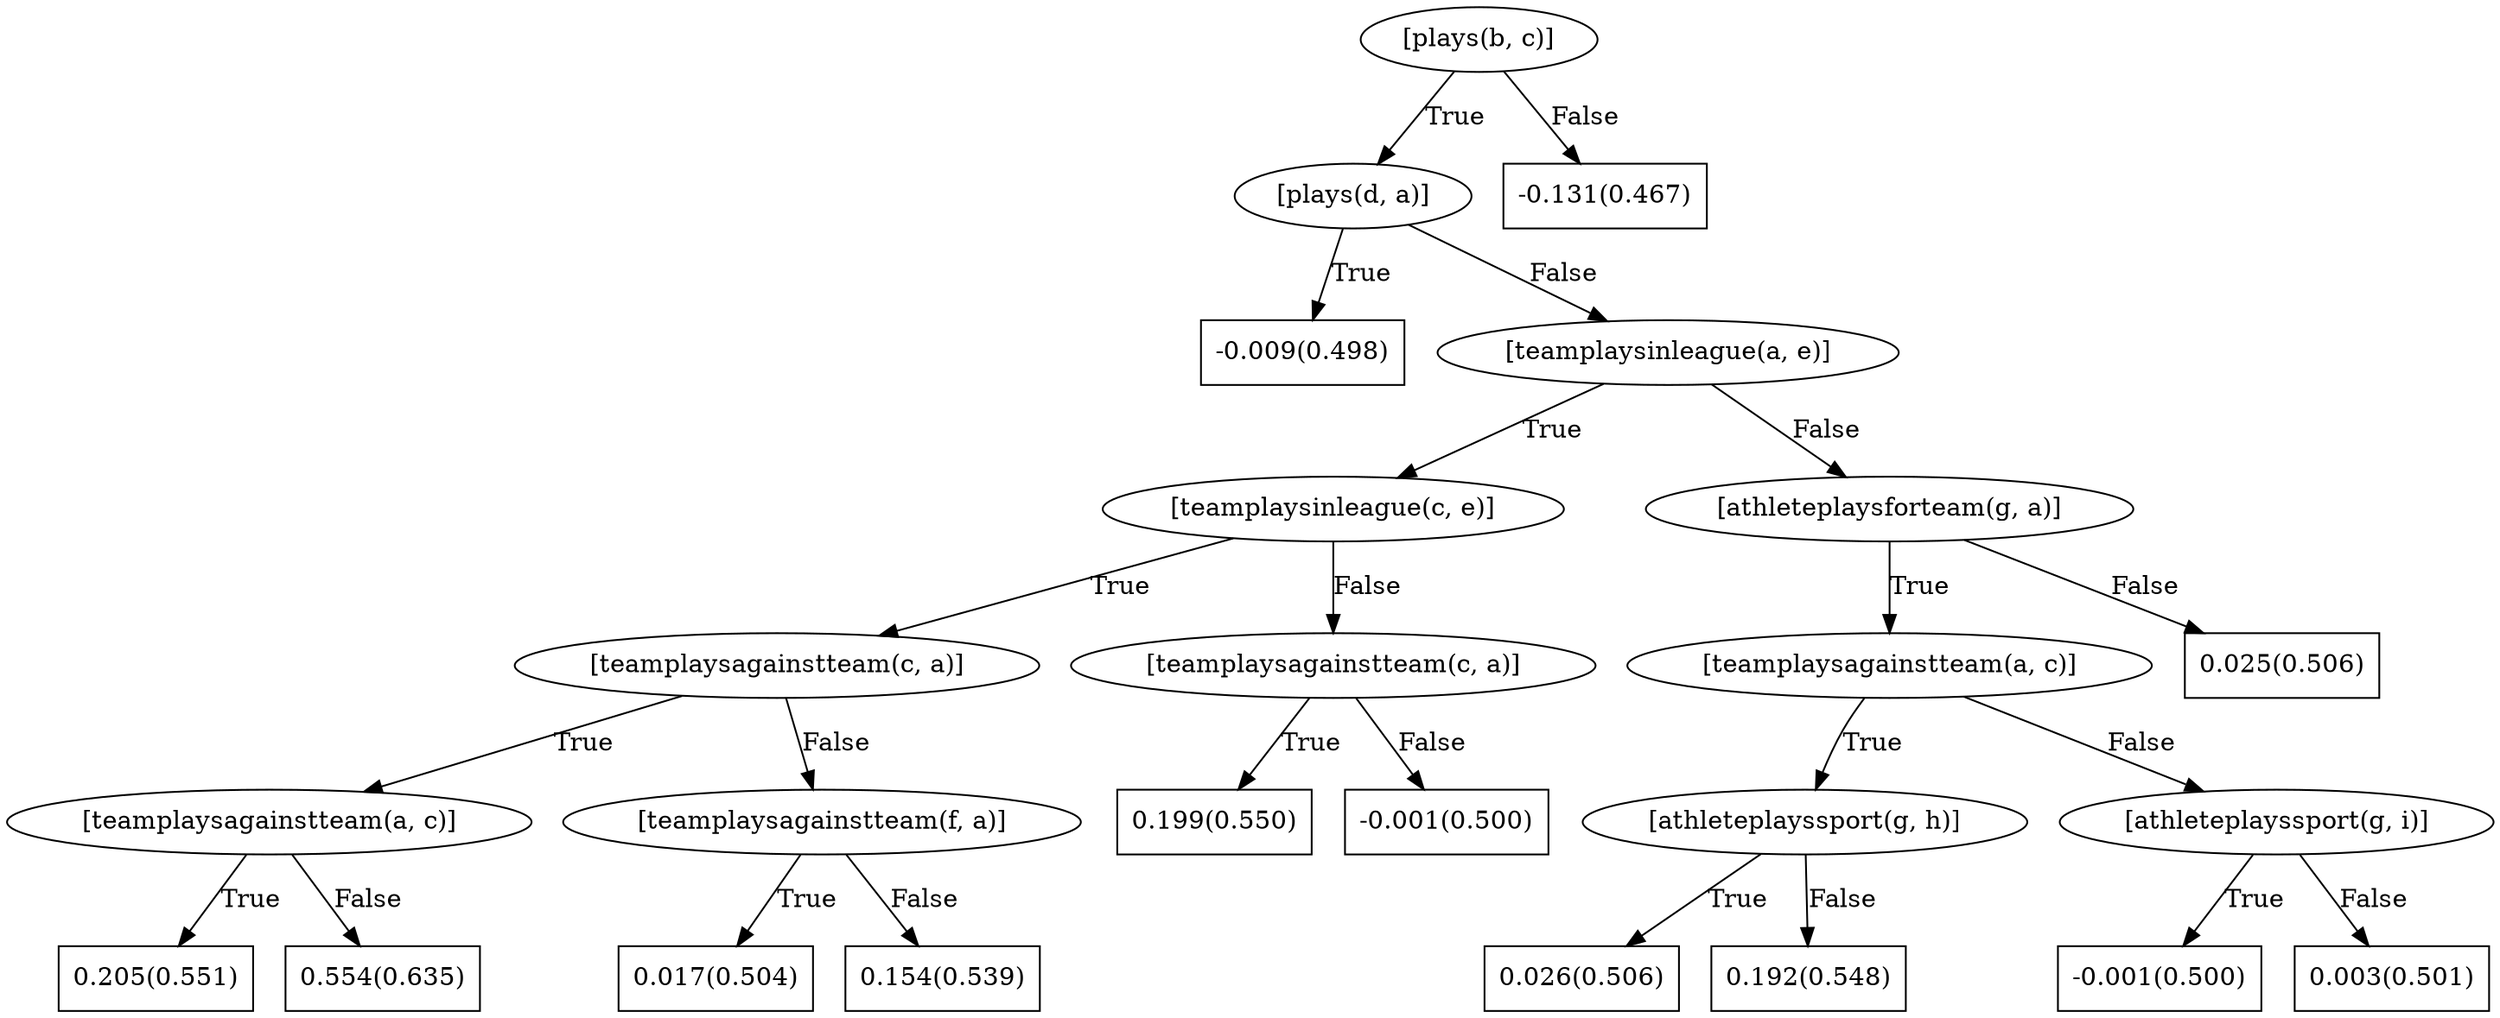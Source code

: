 digraph G{ 
1[label = "[plays(b, c)]"];
1 -> 2[label="True"];
1 -> 3[label="False"];
2[label = "[plays(d, a)]"];
2 -> 4[label="True"];
2 -> 5[label="False"];
4[shape = box,label = "-0.009(0.498)"];
5[label = "[teamplaysinleague(a, e)]"];
5 -> 6[label="True"];
5 -> 7[label="False"];
6[label = "[teamplaysinleague(c, e)]"];
6 -> 8[label="True"];
6 -> 9[label="False"];
8[label = "[teamplaysagainstteam(c, a)]"];
8 -> 10[label="True"];
8 -> 11[label="False"];
10[label = "[teamplaysagainstteam(a, c)]"];
10 -> 12[label="True"];
10 -> 13[label="False"];
12[shape = box,label = "0.205(0.551)"];
13[shape = box,label = "0.554(0.635)"];
11[label = "[teamplaysagainstteam(f, a)]"];
11 -> 14[label="True"];
11 -> 15[label="False"];
14[shape = box,label = "0.017(0.504)"];
15[shape = box,label = "0.154(0.539)"];
9[label = "[teamplaysagainstteam(c, a)]"];
9 -> 16[label="True"];
9 -> 17[label="False"];
16[shape = box,label = "0.199(0.550)"];
17[shape = box,label = "-0.001(0.500)"];
7[label = "[athleteplaysforteam(g, a)]"];
7 -> 18[label="True"];
7 -> 19[label="False"];
18[label = "[teamplaysagainstteam(a, c)]"];
18 -> 20[label="True"];
18 -> 21[label="False"];
20[label = "[athleteplayssport(g, h)]"];
20 -> 22[label="True"];
20 -> 23[label="False"];
22[shape = box,label = "0.026(0.506)"];
23[shape = box,label = "0.192(0.548)"];
21[label = "[athleteplayssport(g, i)]"];
21 -> 24[label="True"];
21 -> 25[label="False"];
24[shape = box,label = "-0.001(0.500)"];
25[shape = box,label = "0.003(0.501)"];
19[shape = box,label = "0.025(0.506)"];
3[shape = box,label = "-0.131(0.467)"];
}

